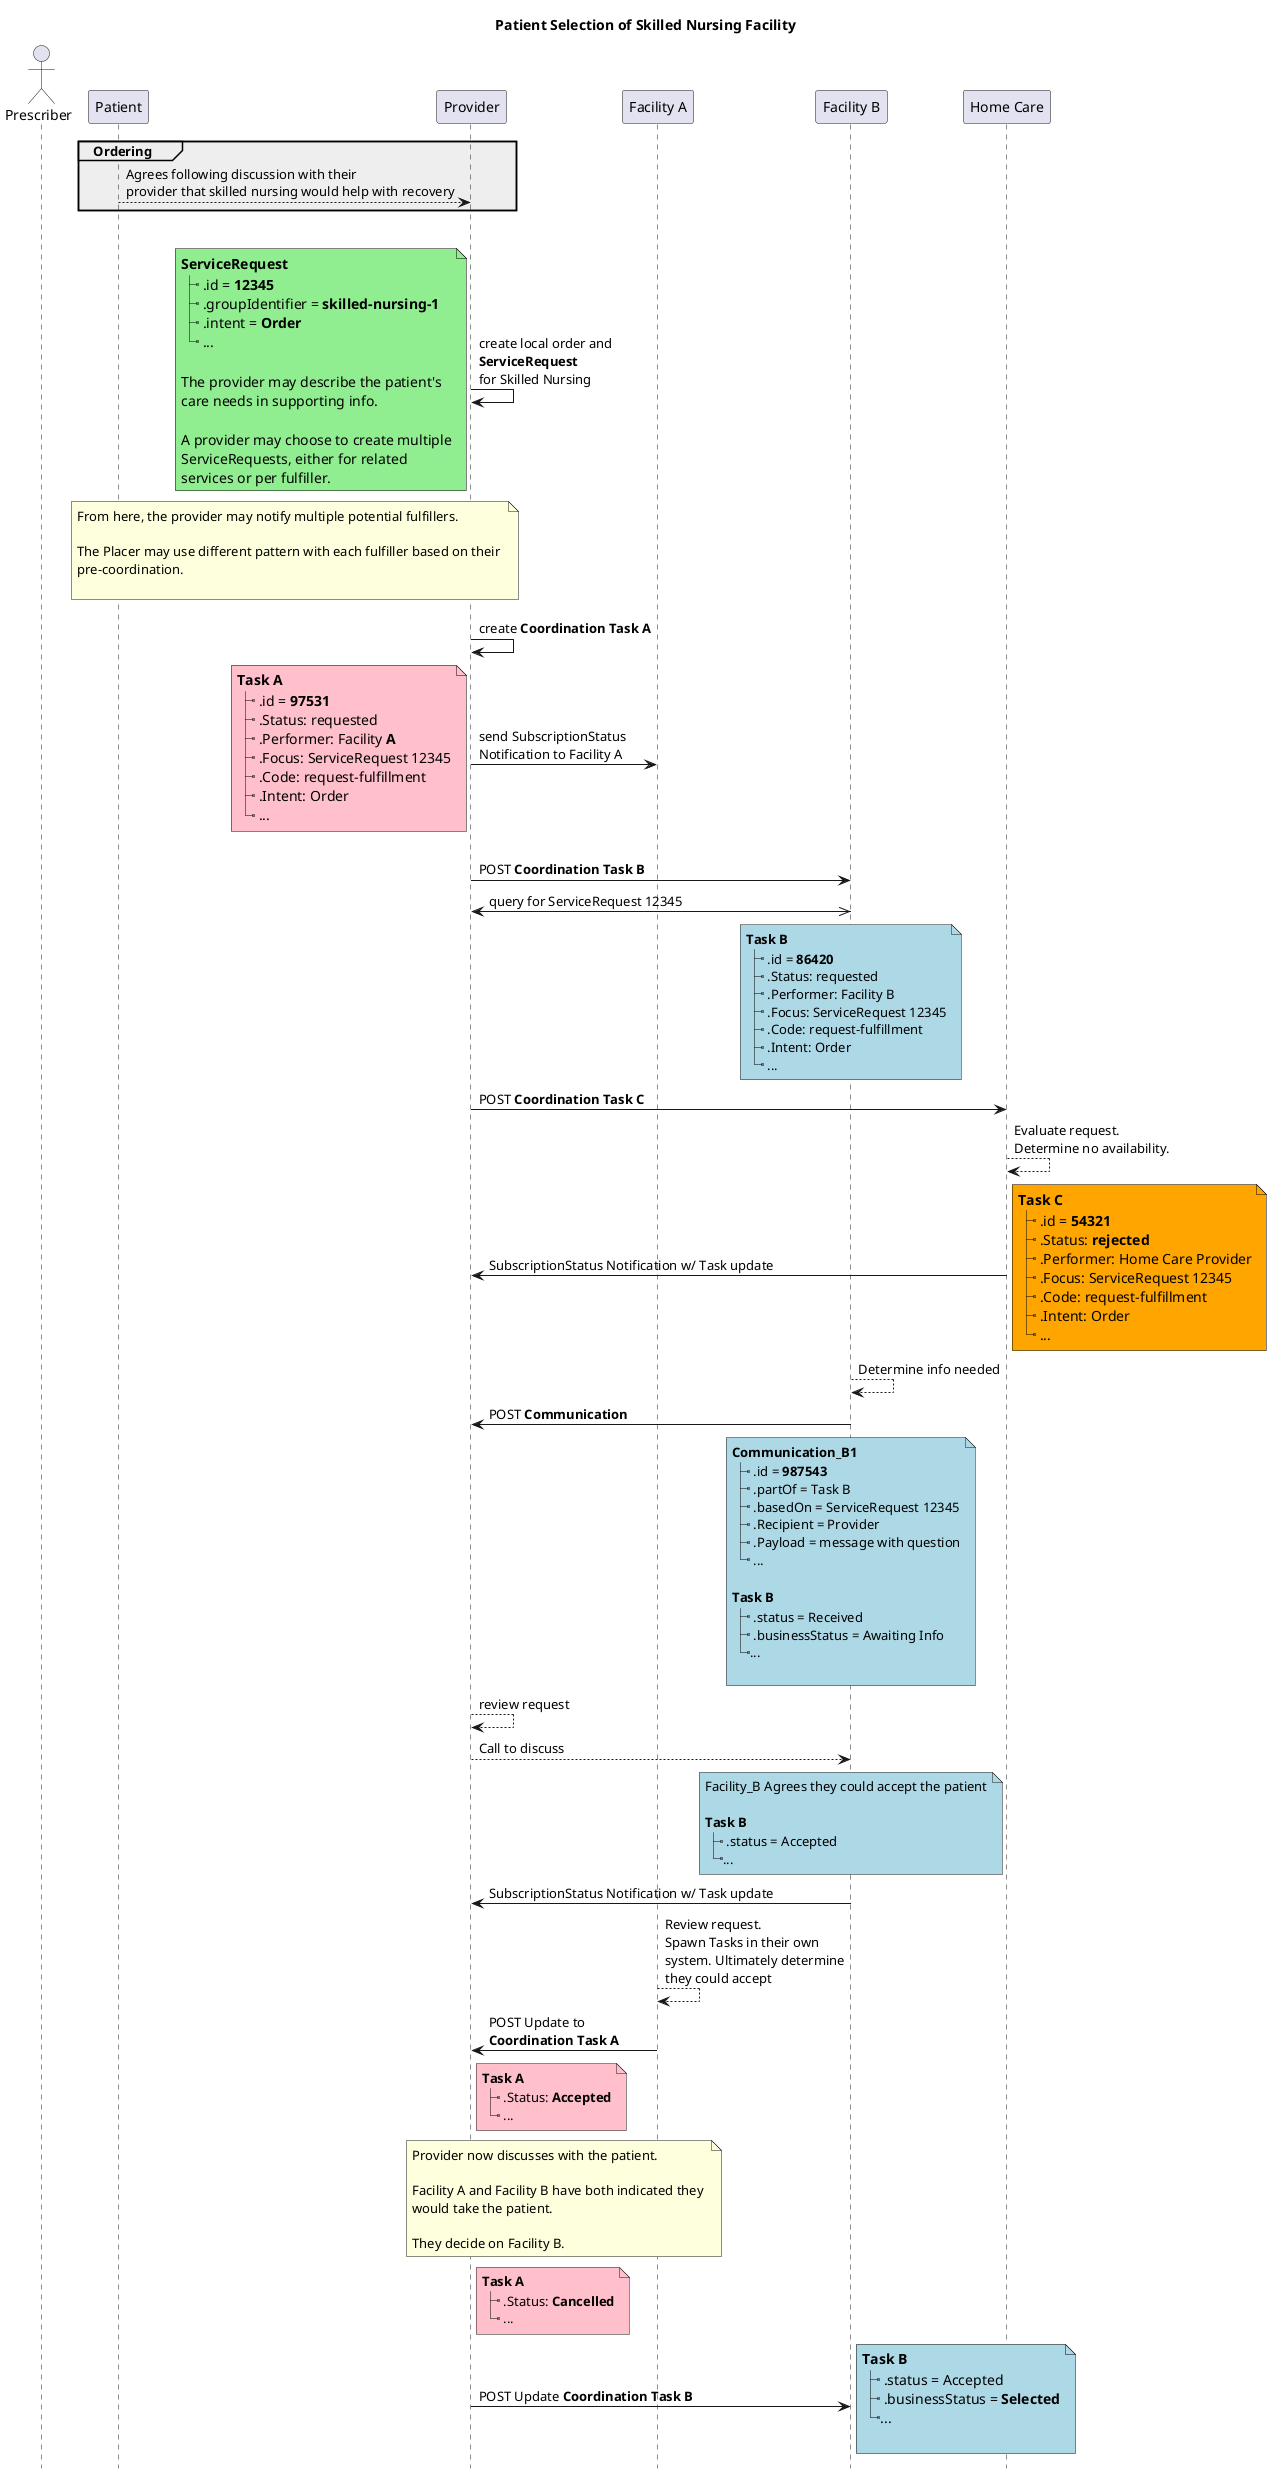@startuml

'skinparam sequenceMessageAlign center
title 
	Patient Selection of Skilled Nursing Facility
end title

hide footbox

skinparam Note<<resource>> {
    'BackgroundColor Pink
    FontName Consolas
    FontSize 14
    'FontStyle Bold
    BorderColor Black
}


actor Prescriber as Doc
participant "Patient" as Patient
participant "Provider" as Provider
participant "Facility A" as Facility_A
participant "Facility B" as Facility_B
participant "Home Care" as HC_Provider

group #eee Ordering
Patient--> Provider: Agrees following discussion with their\nprovider that skilled nursing would help with recovery
end

group Workflow

Provider -> Provider: create local order and \n**ServiceRequest**\nfor Skilled Nursing 

note left <<resource>> #lightgreen
**ServiceRequest**
|_ .id = **12345**
|_ .groupIdentifier = **skilled-nursing-1**
|_ .intent = **Order**
|_ ...

The provider may describe the patient's 
care needs in supporting info.

A provider may choose to create multiple
ServiceRequests, either for related
services or per fulfiller.
end note


note over Patient, Provider
From here, the provider may notify multiple potential fulfillers.

The Placer may use different pattern with each fulfiller based on their 
pre-coordination.  

end note
||10||

Provider -> Provider: create **Coordination Task A**
Provider -> Facility_A: send SubscriptionStatus\nNotification to Facility A
note left <<resource>> #pink
**Task A** 
|_ .id = **97531**
|_ .Status: requested
|_ .Performer: Facility **A**
|_ .Focus: ServiceRequest 12345
|_ .Code: request-fulfillment
|_ .Intent: Order
|_ ...
end note 


||20||

Provider -> Facility_B: POST **Coordination Task B**
Facility_B <<-> Provider: query for ServiceRequest 12345
note over Facility_B #lightblue
**Task B** 
|_ .id = **86420**
|_ .Status: requested
|_ .Performer: Facility B
|_ .Focus: ServiceRequest 12345
|_ .Code: request-fulfillment
|_ .Intent: Order
|_ ...
end note 



Provider -> HC_Provider: POST **Coordination Task C**


HC_Provider --> HC_Provider: Evaluate request.\nDetermine no availability.

HC_Provider -> Provider: SubscriptionStatus Notification w/ Task update

note right <<resource>> #orange
**Task C** 
|_ .id = **54321**
|_ .Status: **rejected**
|_ .Performer: Home Care Provider
|_ .Focus: ServiceRequest 12345
|_ .Code: request-fulfillment
|_ .Intent: Order
|_ ...
end note


Facility_B --> Facility_B: Determine info needed

Facility_B -> Provider: POST **Communication**

note over Facility_B #lightblue
**Communication_B1** 
|_ .id = **987543**
|_ .partOf = Task B
|_ .basedOn = ServiceRequest 12345
|_ .Recipient = Provider
|_ .Payload = message with question
|_ ...

**Task B**
|_ .status = Received
|_ .businessStatus = Awaiting Info
|_...

end note 

Provider --> Provider: review request

Provider --> Facility_B: Call to discuss

note over Facility_B #lightblue
Facility_B Agrees they could accept the patient

**Task B**
|_ .status = Accepted
|_...
end note 

Facility_B -> Provider: SubscriptionStatus Notification w/ Task update

Facility_A --> Facility_A: Review request.\nSpawn Tasks in their own\nsystem. Ultimately determine\nthey could accept

Facility_A -> Provider: POST Update to\n**Coordination Task A**

note right Provider #pink
**Task A** 
|_ .Status: **Accepted**
|_ ...
end note 


note over Provider, Facility_A
Provider now discusses with the patient.

Facility A and Facility B have both indicated they 
would take the patient.

They decide on Facility B.
end note

note right Provider #pink
**Task A** 
|_ .Status: **Cancelled**
|_ ...
end note 

Provider -> Facility_B: POST Update **Coordination Task B**

note right <<resource>> #lightblue
**Task B**
|_ .status = Accepted
|_ .businessStatus = **Selected**
|_...

end note 


@enduml
